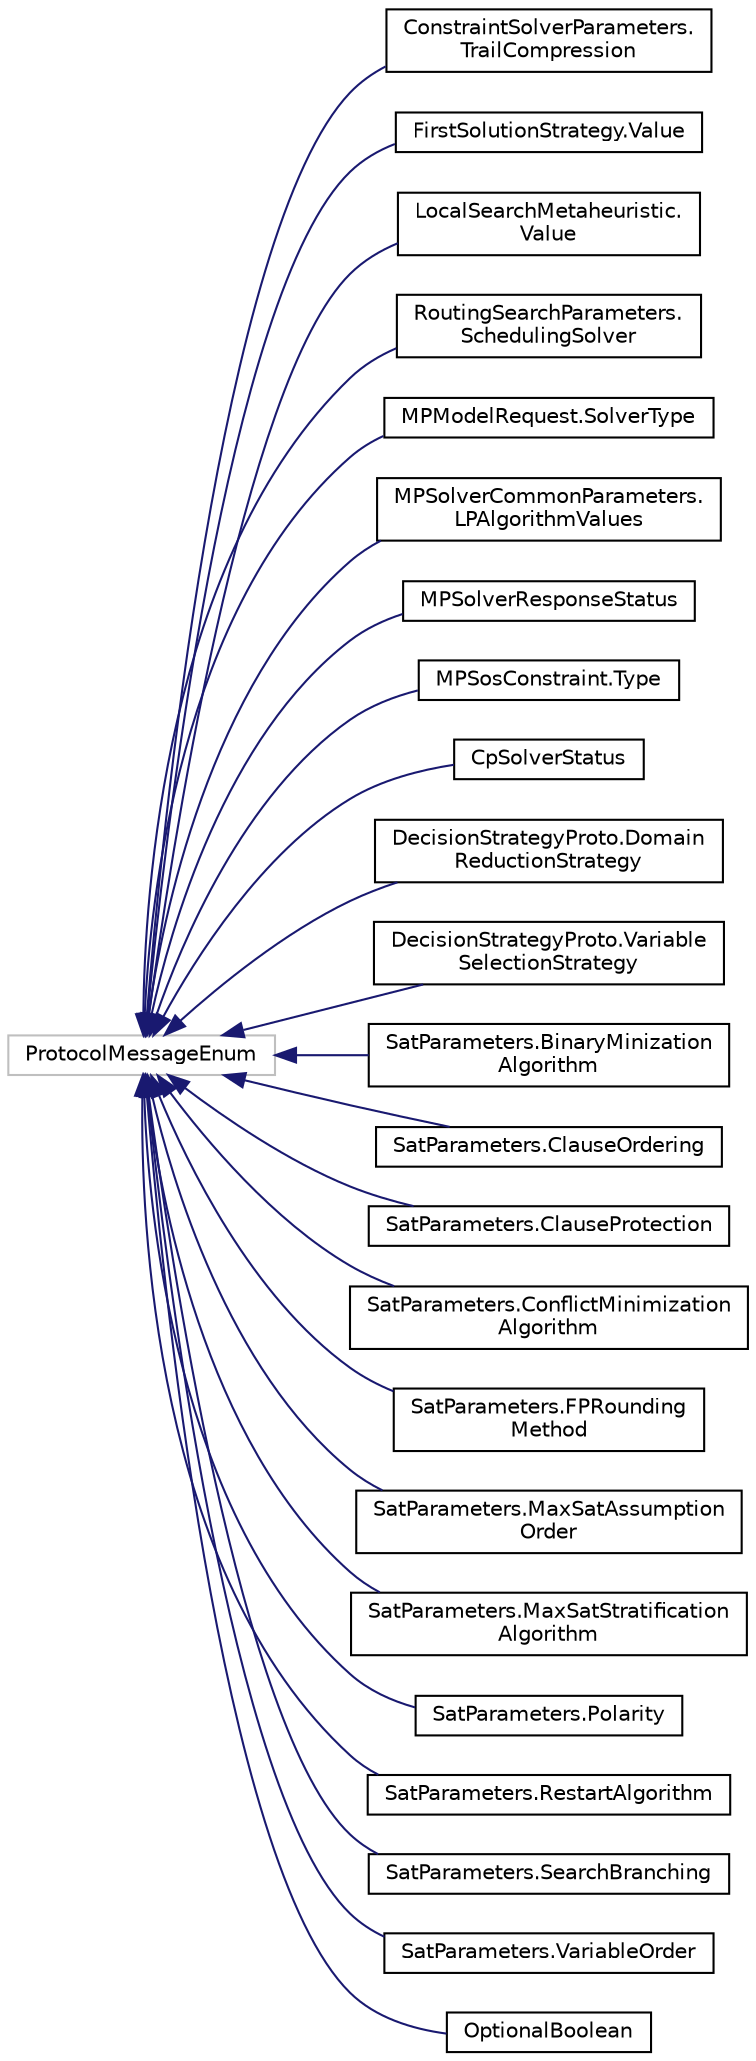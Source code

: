 digraph "Graphical Class Hierarchy"
{
 // LATEX_PDF_SIZE
  edge [fontname="Helvetica",fontsize="10",labelfontname="Helvetica",labelfontsize="10"];
  node [fontname="Helvetica",fontsize="10",shape=record];
  rankdir="LR";
  Node0 [label="ProtocolMessageEnum",height=0.2,width=0.4,color="grey75", fillcolor="white", style="filled",tooltip=" "];
  Node0 -> Node1 [dir="back",color="midnightblue",fontsize="10",style="solid",fontname="Helvetica"];
  Node1 [label="ConstraintSolverParameters.\lTrailCompression",height=0.2,width=0.4,color="black", fillcolor="white", style="filled",URL="$enumcom_1_1google_1_1ortools_1_1constraintsolver_1_1ConstraintSolverParameters_1_1TrailCompression.html",tooltip=" "];
  Node0 -> Node2 [dir="back",color="midnightblue",fontsize="10",style="solid",fontname="Helvetica"];
  Node2 [label="FirstSolutionStrategy.Value",height=0.2,width=0.4,color="black", fillcolor="white", style="filled",URL="$enumcom_1_1google_1_1ortools_1_1constraintsolver_1_1FirstSolutionStrategy_1_1Value.html",tooltip="Protobuf enum  operations_research.FirstSolutionStrategy.Value @endiliteral."];
  Node0 -> Node3 [dir="back",color="midnightblue",fontsize="10",style="solid",fontname="Helvetica"];
  Node3 [label="LocalSearchMetaheuristic.\lValue",height=0.2,width=0.4,color="black", fillcolor="white", style="filled",URL="$enumcom_1_1google_1_1ortools_1_1constraintsolver_1_1LocalSearchMetaheuristic_1_1Value.html",tooltip="Protobuf enum  operations_research.LocalSearchMetaheuristic.Value @endiliteral."];
  Node0 -> Node4 [dir="back",color="midnightblue",fontsize="10",style="solid",fontname="Helvetica"];
  Node4 [label="RoutingSearchParameters.\lSchedulingSolver",height=0.2,width=0.4,color="black", fillcolor="white", style="filled",URL="$enumcom_1_1google_1_1ortools_1_1constraintsolver_1_1RoutingSearchParameters_1_1SchedulingSolver.html",tooltip=" "];
  Node0 -> Node5 [dir="back",color="midnightblue",fontsize="10",style="solid",fontname="Helvetica"];
  Node5 [label="MPModelRequest.SolverType",height=0.2,width=0.4,color="black", fillcolor="white", style="filled",URL="$enumcom_1_1google_1_1ortools_1_1linearsolver_1_1MPModelRequest_1_1SolverType.html",tooltip=" "];
  Node0 -> Node6 [dir="back",color="midnightblue",fontsize="10",style="solid",fontname="Helvetica"];
  Node6 [label="MPSolverCommonParameters.\lLPAlgorithmValues",height=0.2,width=0.4,color="black", fillcolor="white", style="filled",URL="$enumcom_1_1google_1_1ortools_1_1linearsolver_1_1MPSolverCommonParameters_1_1LPAlgorithmValues.html",tooltip="Protobuf enum  operations_research.MPSolverCommonParameters.LPAlgorithmValues @endiliteral."];
  Node0 -> Node7 [dir="back",color="midnightblue",fontsize="10",style="solid",fontname="Helvetica"];
  Node7 [label="MPSolverResponseStatus",height=0.2,width=0.4,color="black", fillcolor="white", style="filled",URL="$enumcom_1_1google_1_1ortools_1_1linearsolver_1_1MPSolverResponseStatus.html",tooltip=" "];
  Node0 -> Node8 [dir="back",color="midnightblue",fontsize="10",style="solid",fontname="Helvetica"];
  Node8 [label="MPSosConstraint.Type",height=0.2,width=0.4,color="black", fillcolor="white", style="filled",URL="$enumcom_1_1google_1_1ortools_1_1linearsolver_1_1MPSosConstraint_1_1Type.html",tooltip="Protobuf enum  operations_research.MPSosConstraint.Type @endiliteral."];
  Node0 -> Node9 [dir="back",color="midnightblue",fontsize="10",style="solid",fontname="Helvetica"];
  Node9 [label="CpSolverStatus",height=0.2,width=0.4,color="black", fillcolor="white", style="filled",URL="$enumcom_1_1google_1_1ortools_1_1sat_1_1CpSolverStatus.html",tooltip=" "];
  Node0 -> Node10 [dir="back",color="midnightblue",fontsize="10",style="solid",fontname="Helvetica"];
  Node10 [label="DecisionStrategyProto.Domain\lReductionStrategy",height=0.2,width=0.4,color="black", fillcolor="white", style="filled",URL="$enumcom_1_1google_1_1ortools_1_1sat_1_1DecisionStrategyProto_1_1DomainReductionStrategy.html",tooltip=" "];
  Node0 -> Node11 [dir="back",color="midnightblue",fontsize="10",style="solid",fontname="Helvetica"];
  Node11 [label="DecisionStrategyProto.Variable\lSelectionStrategy",height=0.2,width=0.4,color="black", fillcolor="white", style="filled",URL="$enumcom_1_1google_1_1ortools_1_1sat_1_1DecisionStrategyProto_1_1VariableSelectionStrategy.html",tooltip=" "];
  Node0 -> Node12 [dir="back",color="midnightblue",fontsize="10",style="solid",fontname="Helvetica"];
  Node12 [label="SatParameters.BinaryMinization\lAlgorithm",height=0.2,width=0.4,color="black", fillcolor="white", style="filled",URL="$enumcom_1_1google_1_1ortools_1_1sat_1_1SatParameters_1_1BinaryMinizationAlgorithm.html",tooltip=" "];
  Node0 -> Node13 [dir="back",color="midnightblue",fontsize="10",style="solid",fontname="Helvetica"];
  Node13 [label="SatParameters.ClauseOrdering",height=0.2,width=0.4,color="black", fillcolor="white", style="filled",URL="$enumcom_1_1google_1_1ortools_1_1sat_1_1SatParameters_1_1ClauseOrdering.html",tooltip=" "];
  Node0 -> Node14 [dir="back",color="midnightblue",fontsize="10",style="solid",fontname="Helvetica"];
  Node14 [label="SatParameters.ClauseProtection",height=0.2,width=0.4,color="black", fillcolor="white", style="filled",URL="$enumcom_1_1google_1_1ortools_1_1sat_1_1SatParameters_1_1ClauseProtection.html",tooltip=" "];
  Node0 -> Node15 [dir="back",color="midnightblue",fontsize="10",style="solid",fontname="Helvetica"];
  Node15 [label="SatParameters.ConflictMinimization\lAlgorithm",height=0.2,width=0.4,color="black", fillcolor="white", style="filled",URL="$enumcom_1_1google_1_1ortools_1_1sat_1_1SatParameters_1_1ConflictMinimizationAlgorithm.html",tooltip=" "];
  Node0 -> Node16 [dir="back",color="midnightblue",fontsize="10",style="solid",fontname="Helvetica"];
  Node16 [label="SatParameters.FPRounding\lMethod",height=0.2,width=0.4,color="black", fillcolor="white", style="filled",URL="$enumcom_1_1google_1_1ortools_1_1sat_1_1SatParameters_1_1FPRoundingMethod.html",tooltip=" "];
  Node0 -> Node17 [dir="back",color="midnightblue",fontsize="10",style="solid",fontname="Helvetica"];
  Node17 [label="SatParameters.MaxSatAssumption\lOrder",height=0.2,width=0.4,color="black", fillcolor="white", style="filled",URL="$enumcom_1_1google_1_1ortools_1_1sat_1_1SatParameters_1_1MaxSatAssumptionOrder.html",tooltip=" "];
  Node0 -> Node18 [dir="back",color="midnightblue",fontsize="10",style="solid",fontname="Helvetica"];
  Node18 [label="SatParameters.MaxSatStratification\lAlgorithm",height=0.2,width=0.4,color="black", fillcolor="white", style="filled",URL="$enumcom_1_1google_1_1ortools_1_1sat_1_1SatParameters_1_1MaxSatStratificationAlgorithm.html",tooltip=" "];
  Node0 -> Node19 [dir="back",color="midnightblue",fontsize="10",style="solid",fontname="Helvetica"];
  Node19 [label="SatParameters.Polarity",height=0.2,width=0.4,color="black", fillcolor="white", style="filled",URL="$enumcom_1_1google_1_1ortools_1_1sat_1_1SatParameters_1_1Polarity.html",tooltip=" "];
  Node0 -> Node20 [dir="back",color="midnightblue",fontsize="10",style="solid",fontname="Helvetica"];
  Node20 [label="SatParameters.RestartAlgorithm",height=0.2,width=0.4,color="black", fillcolor="white", style="filled",URL="$enumcom_1_1google_1_1ortools_1_1sat_1_1SatParameters_1_1RestartAlgorithm.html",tooltip=" "];
  Node0 -> Node21 [dir="back",color="midnightblue",fontsize="10",style="solid",fontname="Helvetica"];
  Node21 [label="SatParameters.SearchBranching",height=0.2,width=0.4,color="black", fillcolor="white", style="filled",URL="$enumcom_1_1google_1_1ortools_1_1sat_1_1SatParameters_1_1SearchBranching.html",tooltip=" "];
  Node0 -> Node22 [dir="back",color="midnightblue",fontsize="10",style="solid",fontname="Helvetica"];
  Node22 [label="SatParameters.VariableOrder",height=0.2,width=0.4,color="black", fillcolor="white", style="filled",URL="$enumcom_1_1google_1_1ortools_1_1sat_1_1SatParameters_1_1VariableOrder.html",tooltip=" "];
  Node0 -> Node23 [dir="back",color="midnightblue",fontsize="10",style="solid",fontname="Helvetica"];
  Node23 [label="OptionalBoolean",height=0.2,width=0.4,color="black", fillcolor="white", style="filled",URL="$enumcom_1_1google_1_1ortools_1_1util_1_1OptionalBoolean.html",tooltip=" "];
}
